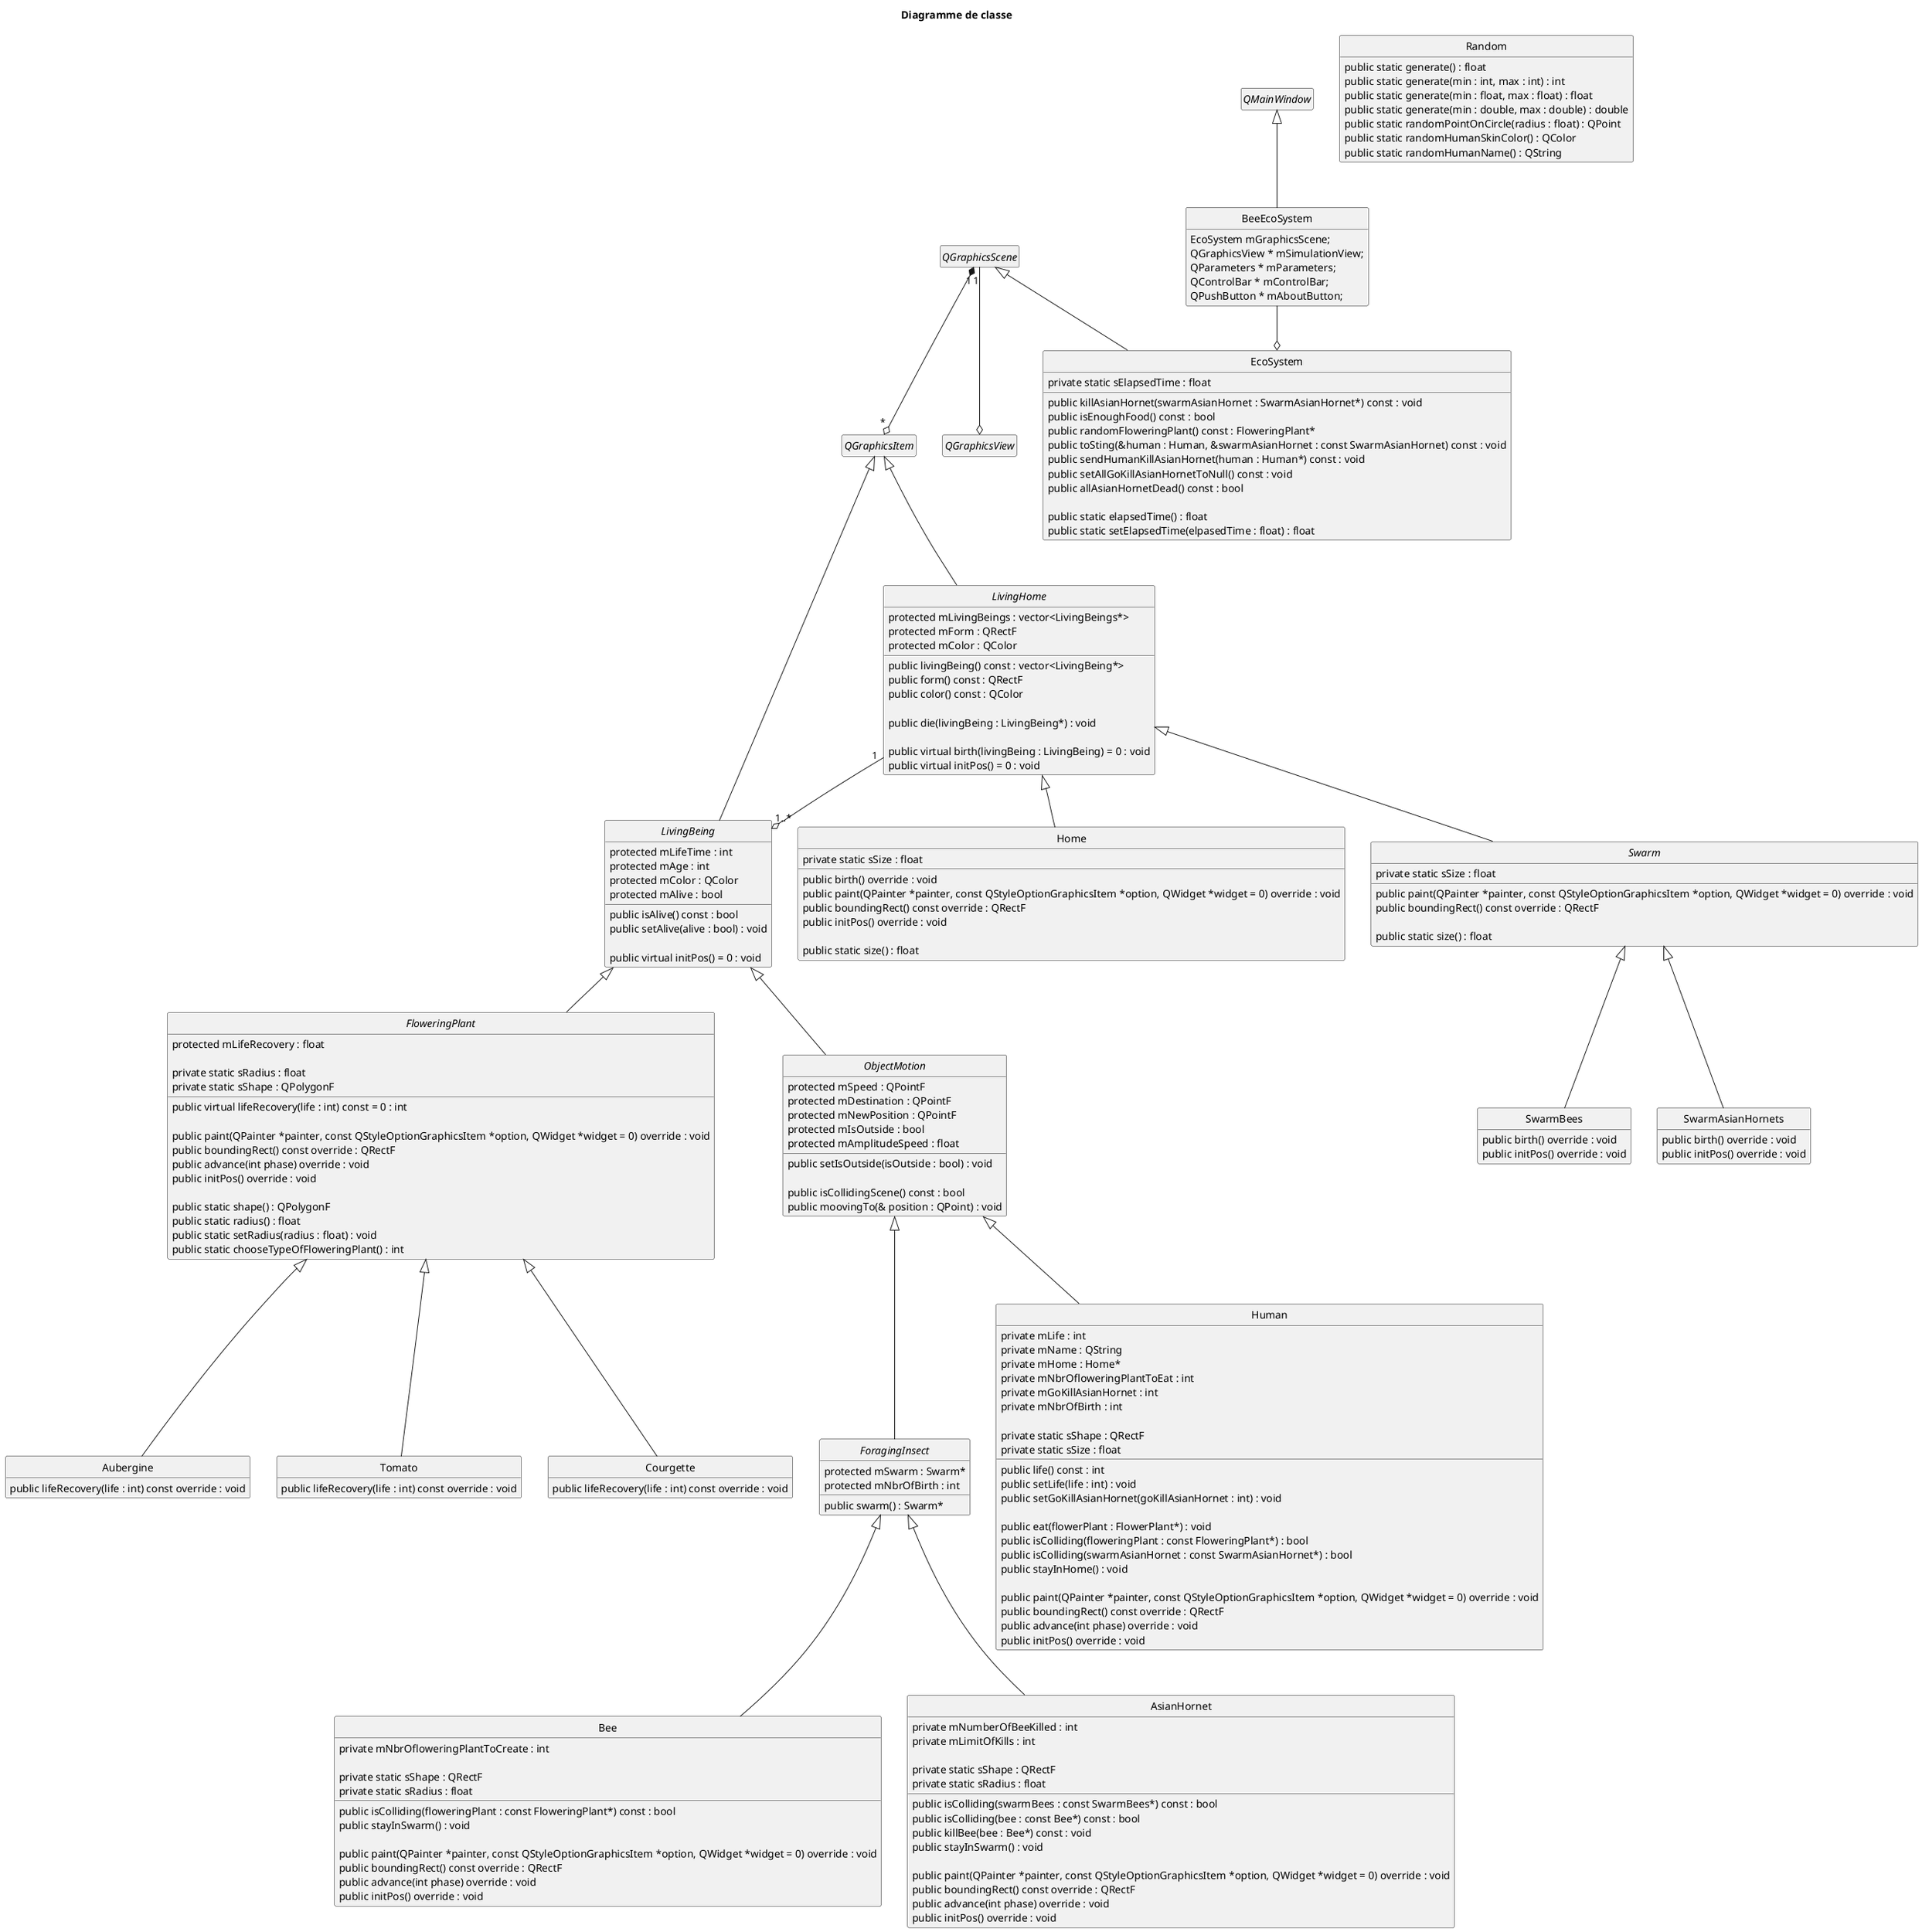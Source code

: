 @startuml MDD
skinparam style strictuml
hide empty members
title Diagramme de classe

abstract class QGraphicsScene {
}

abstract class QMainWindow {
}

class BeeEcoSystem {
  EcoSystem mGraphicsScene;
	QGraphicsView * mSimulationView;
	QParameters * mParameters;
	QControlBar * mControlBar;
	QPushButton * mAboutButton;
}

abstract class QGraphicsItem {
}

abstract class QGraphicsView {

}

abstract class LivingBeing {
  protected mLifeTime : int
  protected mAge : int
  protected mColor : QColor
  protected mAlive : bool

  public isAlive() const : bool
  public setAlive(alive : bool) : void

  public virtual initPos() = 0 : void
}

abstract class ForagingInsect {
  protected mSwarm : Swarm*
  protected mNbrOfBirth : int

  public swarm() : Swarm*
}

class Bee {
  private mNbrOfloweringPlantToCreate : int

  private static sShape : QRectF
  private static sRadius : float

  public isColliding(floweringPlant : const FloweringPlant*) const : bool
  public stayInSwarm() : void

  public paint(QPainter *painter, const QStyleOptionGraphicsItem *option, QWidget *widget = 0) override : void
  public boundingRect() const override : QRectF
  public advance(int phase) override : void
  public initPos() override : void
}

class AsianHornet {
  private mNumberOfBeeKilled : int
  private mLimitOfKills : int 

  private static sShape : QRectF
  private static sRadius : float

  public isColliding(swarmBees : const SwarmBees*) const : bool
  public isColliding(bee : const Bee*) const : bool
  public killBee(bee : Bee*) const : void
  public stayInSwarm() : void

  public paint(QPainter *painter, const QStyleOptionGraphicsItem *option, QWidget *widget = 0) override : void
  public boundingRect() const override : QRectF
  public advance(int phase) override : void
  public initPos() override : void
}

 abstract class FloweringPlant {
  protected mLifeRecovery : float

  private static sRadius : float
  private static sShape : QPolygonF

  public virtual lifeRecovery(life : int) const = 0 : int

  public paint(QPainter *painter, const QStyleOptionGraphicsItem *option, QWidget *widget = 0) override : void
  public boundingRect() const override : QRectF
  public advance(int phase) override : void
  public initPos() override : void

  public static shape() : QPolygonF
  public static radius() : float
  public static setRadius(radius : float) : void
  public static chooseTypeOfFloweringPlant() : int
}

class Human {
  private mLife : int
  private mName : QString
  private mHome : Home*
  private mNbrOfloweringPlantToEat : int
  private mGoKillAsianHornet : int
  private mNbrOfBirth : int

  private static sShape : QRectF
  private static sSize : float

  public life() const : int
  public setLife(life : int) : void
  public setGoKillAsianHornet(goKillAsianHornet : int) : void

  public eat(flowerPlant : FlowerPlant*) : void
  public isColliding(floweringPlant : const FloweringPlant*) : bool
  public isColliding(swarmAsianHornet : const SwarmAsianHornet*) : bool
  public stayInHome() : void

  public paint(QPainter *painter, const QStyleOptionGraphicsItem *option, QWidget *widget = 0) override : void
  public boundingRect() const override : QRectF
  public advance(int phase) override : void
  public initPos() override : void
}

abstract class ObjectMotion {
  protected mSpeed : QPointF
  protected mDestination : QPointF
  protected mNewPosition : QPointF
  protected mIsOutside : bool
  protected mAmplitudeSpeed : float

  public setIsOutside(isOutside : bool) : void

	public isCollidingScene() const : bool
  public moovingTo(& position : QPoint) : void
}

class Home {
  public birth() override : void

  private static sSize : float

  public paint(QPainter *painter, const QStyleOptionGraphicsItem *option, QWidget *widget = 0) override : void
  public boundingRect() const override : QRectF
  public initPos() override : void

  public static size() : float
}

class Aubergine {
  public lifeRecovery(life : int) const override : void
}

class Tomato {
  public lifeRecovery(life : int) const override : void
}

class Courgette {
  public lifeRecovery(life : int) const override : void
}

abstract class Swarm {
  private static sSize : float

  public paint(QPainter *painter, const QStyleOptionGraphicsItem *option, QWidget *widget = 0) override : void
  public boundingRect() const override : QRectF

  public static size() : float
}

class SwarmBees {
  public birth() override : void
  public initPos() override : void
}

class SwarmAsianHornets {
  public birth() override : void
  public initPos() override : void
}

class EcoSystem {
  private static sElapsedTime : float

  public killAsianHornet(swarmAsianHornet : SwarmAsianHornet*) const : void
  public isEnoughFood() const : bool
  public randomFloweringPlant() const : FloweringPlant*
  public toSting(&human : Human, &swarmAsianHornet : const SwarmAsianHornet) const : void
  public sendHumanKillAsianHornet(human : Human*) const : void
  public setAllGoKillAsianHornetToNull() const : void
  public allAsianHornetDead() const : bool

  public static elapsedTime() : float
  public static setElapsedTime(elpasedTime : float) : float
}

abstract class LivingHome {
  protected mLivingBeings : vector<LivingBeings*> 
  protected mForm : QRectF
  protected mColor : QColor

  public livingBeing() const : vector<LivingBeing*>
  public form() const : QRectF
  public color() const : QColor

  public die(livingBeing : LivingBeing*) : void

  public virtual birth(livingBeing : LivingBeing) = 0 : void
  public virtual initPos() = 0 : void
}

class Random {
  public static generate() : float
  public static generate(min : int, max : int) : int
  public static generate(min : float, max : float) : float
  public static generate(min : double, max : double) : double
  public static randomPointOnCircle(radius : float) : QPoint
  public static randomHumanSkinColor() : QColor
  public static randomHumanName() : QString
}

QMainWindow <|-- BeeEcoSystem
BeeEcoSystem --o EcoSystem

QGraphicsItem <|-- LivingBeing
QGraphicsItem <|-- LivingHome

LivingBeing <|-- ObjectMotion
LivingBeing <|-- FloweringPlant

ObjectMotion <|-- ForagingInsect
ObjectMotion <|-- Human

FloweringPlant <|-- Aubergine
FloweringPlant <|-- Tomato
FloweringPlant <|-- Courgette

ForagingInsect <|-- Bee
ForagingInsect <|-- AsianHornet

QGraphicsScene <|-- EcoSystem
QGraphicsScene "1" --o QGraphicsView
QGraphicsScene "1" *--o "*" QGraphicsItem

Swarm <|-- SwarmBees
Swarm <|-- SwarmAsianHornets

LivingHome <|-- Swarm
LivingHome <|-- Home

LivingHome "1"--o "1..*" LivingBeing
@enduml

' AsianHornet quitte Swarm, avec leavingSwarm() puis si elle trouve un 
' Swarm de Bee, on a isColliding(SwarmBees) qui renvoie true,
' dans ce cas elle appelle numberOfAsianHornetToLeave(positionSwarmBees : QPoint)
' de eco system, cette fonction va prendre un % du nombre total de Bee
' et va envoyer un nombre de Hornet en conséquent, en faisant
' .leavingSwarmTowardsBees(positionSwarmBees : QPoint) sur les Hornets
' et en leur donnant la position de la Swarm de Bee, une fois le Swarm atteint 
' les Hornets auront le isColliding(SwarmBees) qui sera a true, puis dans le
' Swarm elle ont des isColliding(Bee) puis ils en tuent qu'une seule 
' (incrémentation de mKillsCounter : int) dès que leur mKillsCounter est à 1
' elle font .GettingBackToSwarm(positionAsianHornetSwarm : QPoint),
' Une fois leur Swarm atteint à nouveau leur mKillsCounter retourne à 0